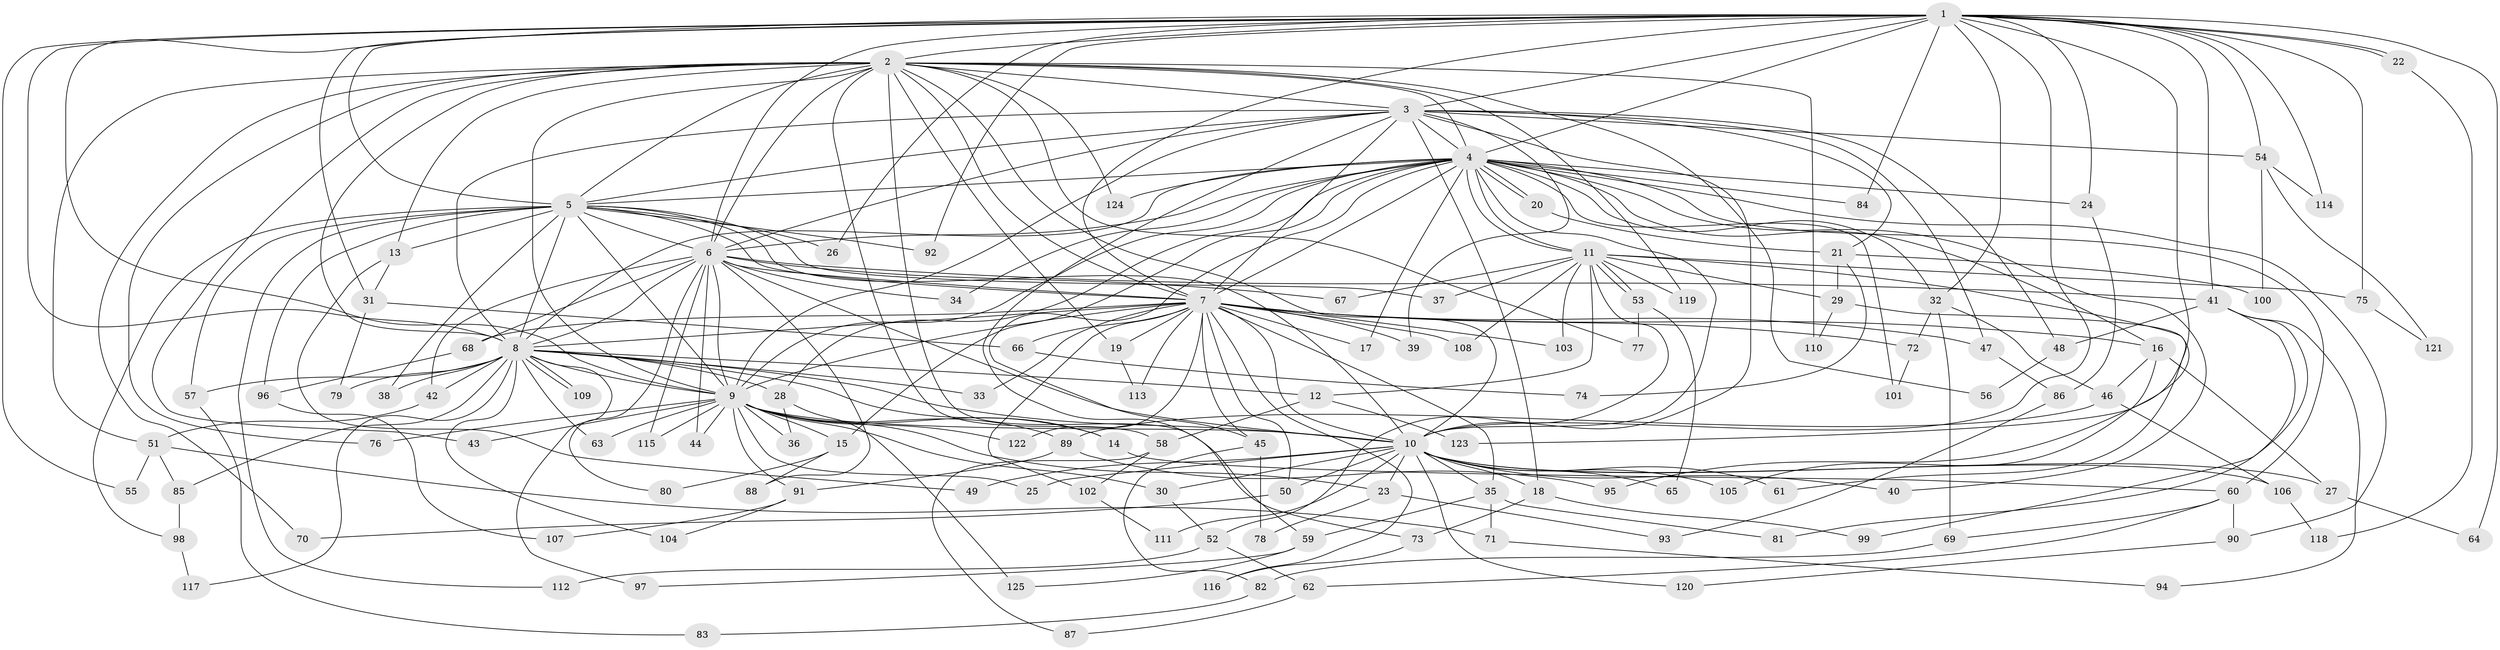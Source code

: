 // coarse degree distribution, {24: 0.01282051282051282, 20: 0.01282051282051282, 5: 0.038461538461538464, 6: 0.038461538461538464, 2: 0.28205128205128205, 16: 0.02564102564102564, 4: 0.20512820512820512, 22: 0.02564102564102564, 15: 0.01282051282051282, 23: 0.01282051282051282, 3: 0.2692307692307692, 7: 0.01282051282051282, 19: 0.01282051282051282, 1: 0.01282051282051282, 12: 0.01282051282051282, 21: 0.01282051282051282}
// Generated by graph-tools (version 1.1) at 2025/36/03/04/25 23:36:24]
// undirected, 125 vertices, 275 edges
graph export_dot {
  node [color=gray90,style=filled];
  1;
  2;
  3;
  4;
  5;
  6;
  7;
  8;
  9;
  10;
  11;
  12;
  13;
  14;
  15;
  16;
  17;
  18;
  19;
  20;
  21;
  22;
  23;
  24;
  25;
  26;
  27;
  28;
  29;
  30;
  31;
  32;
  33;
  34;
  35;
  36;
  37;
  38;
  39;
  40;
  41;
  42;
  43;
  44;
  45;
  46;
  47;
  48;
  49;
  50;
  51;
  52;
  53;
  54;
  55;
  56;
  57;
  58;
  59;
  60;
  61;
  62;
  63;
  64;
  65;
  66;
  67;
  68;
  69;
  70;
  71;
  72;
  73;
  74;
  75;
  76;
  77;
  78;
  79;
  80;
  81;
  82;
  83;
  84;
  85;
  86;
  87;
  88;
  89;
  90;
  91;
  92;
  93;
  94;
  95;
  96;
  97;
  98;
  99;
  100;
  101;
  102;
  103;
  104;
  105;
  106;
  107;
  108;
  109;
  110;
  111;
  112;
  113;
  114;
  115;
  116;
  117;
  118;
  119;
  120;
  121;
  122;
  123;
  124;
  125;
  1 -- 2;
  1 -- 3;
  1 -- 4;
  1 -- 5;
  1 -- 6;
  1 -- 7;
  1 -- 8;
  1 -- 9;
  1 -- 10;
  1 -- 22;
  1 -- 22;
  1 -- 24;
  1 -- 26;
  1 -- 31;
  1 -- 32;
  1 -- 41;
  1 -- 54;
  1 -- 55;
  1 -- 64;
  1 -- 75;
  1 -- 84;
  1 -- 92;
  1 -- 114;
  1 -- 123;
  2 -- 3;
  2 -- 4;
  2 -- 5;
  2 -- 6;
  2 -- 7;
  2 -- 8;
  2 -- 9;
  2 -- 10;
  2 -- 13;
  2 -- 19;
  2 -- 43;
  2 -- 51;
  2 -- 56;
  2 -- 58;
  2 -- 70;
  2 -- 73;
  2 -- 76;
  2 -- 77;
  2 -- 110;
  2 -- 119;
  2 -- 124;
  3 -- 4;
  3 -- 5;
  3 -- 6;
  3 -- 7;
  3 -- 8;
  3 -- 9;
  3 -- 10;
  3 -- 18;
  3 -- 21;
  3 -- 39;
  3 -- 47;
  3 -- 48;
  3 -- 54;
  3 -- 59;
  4 -- 5;
  4 -- 6;
  4 -- 7;
  4 -- 8;
  4 -- 9;
  4 -- 10;
  4 -- 11;
  4 -- 11;
  4 -- 15;
  4 -- 16;
  4 -- 17;
  4 -- 20;
  4 -- 20;
  4 -- 24;
  4 -- 28;
  4 -- 32;
  4 -- 34;
  4 -- 40;
  4 -- 45;
  4 -- 60;
  4 -- 84;
  4 -- 90;
  4 -- 101;
  4 -- 124;
  5 -- 6;
  5 -- 7;
  5 -- 8;
  5 -- 9;
  5 -- 10;
  5 -- 13;
  5 -- 26;
  5 -- 37;
  5 -- 38;
  5 -- 57;
  5 -- 92;
  5 -- 96;
  5 -- 98;
  5 -- 112;
  6 -- 7;
  6 -- 8;
  6 -- 9;
  6 -- 10;
  6 -- 34;
  6 -- 41;
  6 -- 42;
  6 -- 44;
  6 -- 67;
  6 -- 68;
  6 -- 80;
  6 -- 88;
  6 -- 115;
  7 -- 8;
  7 -- 9;
  7 -- 10;
  7 -- 16;
  7 -- 17;
  7 -- 19;
  7 -- 33;
  7 -- 35;
  7 -- 39;
  7 -- 45;
  7 -- 47;
  7 -- 50;
  7 -- 66;
  7 -- 68;
  7 -- 72;
  7 -- 102;
  7 -- 103;
  7 -- 108;
  7 -- 113;
  7 -- 116;
  7 -- 122;
  8 -- 9;
  8 -- 10;
  8 -- 12;
  8 -- 14;
  8 -- 28;
  8 -- 33;
  8 -- 38;
  8 -- 42;
  8 -- 57;
  8 -- 63;
  8 -- 79;
  8 -- 85;
  8 -- 97;
  8 -- 104;
  8 -- 109;
  8 -- 109;
  8 -- 117;
  9 -- 10;
  9 -- 14;
  9 -- 15;
  9 -- 23;
  9 -- 25;
  9 -- 30;
  9 -- 36;
  9 -- 43;
  9 -- 44;
  9 -- 63;
  9 -- 76;
  9 -- 89;
  9 -- 91;
  9 -- 115;
  9 -- 122;
  10 -- 18;
  10 -- 23;
  10 -- 25;
  10 -- 27;
  10 -- 30;
  10 -- 35;
  10 -- 40;
  10 -- 49;
  10 -- 50;
  10 -- 61;
  10 -- 65;
  10 -- 105;
  10 -- 106;
  10 -- 111;
  10 -- 120;
  11 -- 12;
  11 -- 29;
  11 -- 37;
  11 -- 52;
  11 -- 53;
  11 -- 53;
  11 -- 67;
  11 -- 75;
  11 -- 95;
  11 -- 103;
  11 -- 108;
  11 -- 119;
  12 -- 58;
  12 -- 123;
  13 -- 31;
  13 -- 49;
  14 -- 60;
  15 -- 80;
  15 -- 88;
  16 -- 27;
  16 -- 46;
  16 -- 105;
  18 -- 73;
  18 -- 99;
  19 -- 113;
  20 -- 21;
  21 -- 29;
  21 -- 74;
  21 -- 100;
  22 -- 118;
  23 -- 78;
  23 -- 93;
  24 -- 86;
  27 -- 64;
  28 -- 36;
  28 -- 125;
  29 -- 61;
  29 -- 110;
  30 -- 52;
  31 -- 66;
  31 -- 79;
  32 -- 46;
  32 -- 69;
  32 -- 72;
  35 -- 59;
  35 -- 71;
  35 -- 81;
  41 -- 48;
  41 -- 81;
  41 -- 94;
  41 -- 99;
  42 -- 51;
  45 -- 78;
  45 -- 82;
  46 -- 89;
  46 -- 106;
  47 -- 86;
  48 -- 56;
  50 -- 70;
  51 -- 55;
  51 -- 71;
  51 -- 85;
  52 -- 62;
  52 -- 112;
  53 -- 65;
  53 -- 77;
  54 -- 100;
  54 -- 114;
  54 -- 121;
  57 -- 83;
  58 -- 87;
  58 -- 102;
  59 -- 97;
  59 -- 125;
  60 -- 62;
  60 -- 69;
  60 -- 90;
  62 -- 87;
  66 -- 74;
  68 -- 96;
  69 -- 82;
  71 -- 94;
  72 -- 101;
  73 -- 116;
  75 -- 121;
  82 -- 83;
  85 -- 98;
  86 -- 93;
  89 -- 91;
  89 -- 95;
  90 -- 120;
  91 -- 104;
  91 -- 107;
  96 -- 107;
  98 -- 117;
  102 -- 111;
  106 -- 118;
}

